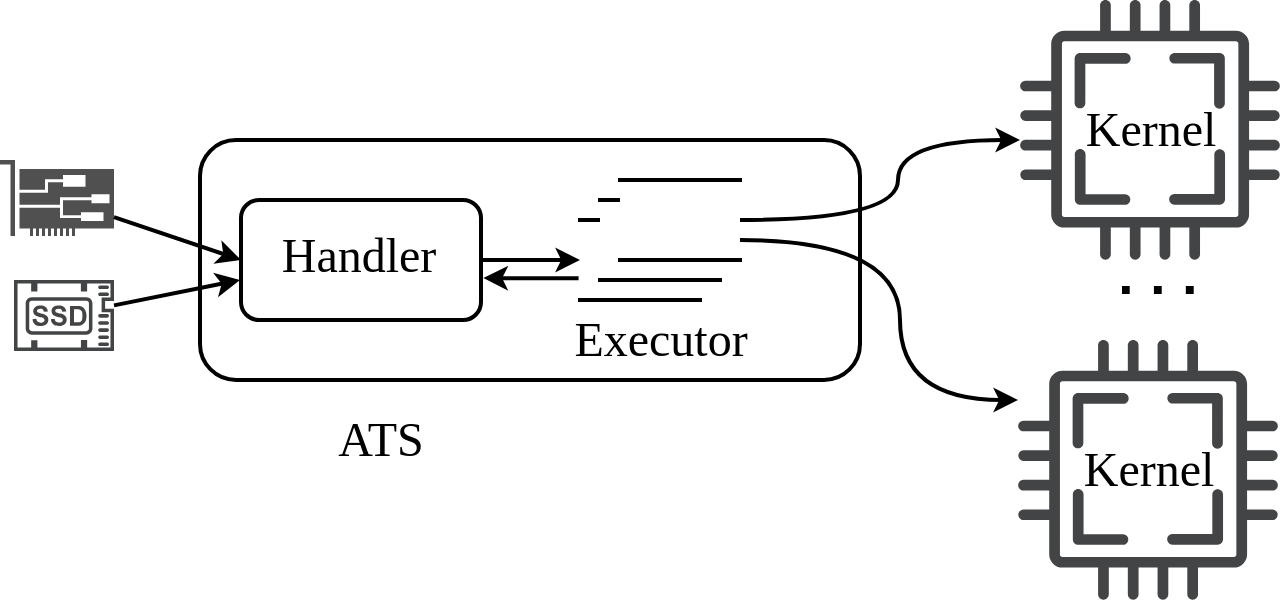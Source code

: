 <mxfile>
    <diagram id="nsEZsZLC_8mhvWBDVExQ" name="第 1 页">
        <mxGraphModel dx="652" dy="412" grid="1" gridSize="10" guides="1" tooltips="1" connect="1" arrows="1" fold="1" page="1" pageScale="1" pageWidth="827" pageHeight="1169" math="0" shadow="0">
            <root>
                <mxCell id="0"/>
                <mxCell id="1" parent="0"/>
                <mxCell id="2" value="" style="rounded=1;whiteSpace=wrap;html=1;strokeWidth=2;" parent="1" vertex="1">
                    <mxGeometry x="181" y="300" width="330" height="120" as="geometry"/>
                </mxCell>
                <mxCell id="63" value="" style="group;rotation=-90;" parent="1" vertex="1" connectable="0">
                    <mxGeometry x="381" y="310" width="60" height="80" as="geometry"/>
                </mxCell>
                <mxCell id="64" value="" style="shape=partialRectangle;whiteSpace=wrap;html=1;bottom=0;top=0;fillColor=default;strokeWidth=2;rotation=-90;" parent="63" vertex="1">
                    <mxGeometry y="20" width="40" height="60" as="geometry"/>
                </mxCell>
                <mxCell id="65" value="" style="shape=partialRectangle;whiteSpace=wrap;html=1;bottom=0;top=0;fillColor=default;strokeWidth=2;rotation=-90;" parent="63" vertex="1">
                    <mxGeometry x="10" y="10" width="40" height="60" as="geometry"/>
                </mxCell>
                <mxCell id="66" value="" style="shape=partialRectangle;whiteSpace=wrap;html=1;bottom=0;top=0;fillColor=default;strokeWidth=2;rotation=-90;" parent="63" vertex="1">
                    <mxGeometry x="20" width="40" height="60" as="geometry"/>
                </mxCell>
                <mxCell id="67" value="" style="sketch=0;pointerEvents=1;shadow=0;dashed=0;html=1;strokeColor=none;fillColor=#505050;labelPosition=center;verticalLabelPosition=bottom;verticalAlign=top;outlineConnect=0;align=center;shape=mxgraph.office.devices.nic;strokeWidth=2;" parent="1" vertex="1">
                    <mxGeometry x="81" y="310" width="57" height="38" as="geometry"/>
                </mxCell>
                <mxCell id="88" value="&lt;font face=&quot;Times New Roman&quot; style=&quot;font-size: 24px;&quot;&gt;ATS&lt;/font&gt;" style="text;html=1;align=center;verticalAlign=middle;resizable=0;points=[];autosize=1;strokeColor=none;fillColor=none;" parent="1" vertex="1">
                    <mxGeometry x="236" y="430" width="70" height="40" as="geometry"/>
                </mxCell>
                <mxCell id="90" value="" style="group" parent="1" vertex="1" connectable="0">
                    <mxGeometry x="201.5" y="330" width="120" height="60" as="geometry"/>
                </mxCell>
                <mxCell id="79" value="" style="rounded=1;whiteSpace=wrap;html=1;strokeWidth=2;fillColor=default;" parent="90" vertex="1">
                    <mxGeometry width="120" height="60" as="geometry"/>
                </mxCell>
                <mxCell id="80" value="&lt;font face=&quot;Times New Roman&quot; style=&quot;font-size: 24px;&quot;&gt;Handler&lt;br&gt;&lt;/font&gt;" style="text;html=1;align=center;verticalAlign=middle;resizable=0;points=[];autosize=1;strokeColor=none;fillColor=none;" parent="90" vertex="1">
                    <mxGeometry x="8" y="8" width="100" height="40" as="geometry"/>
                </mxCell>
                <mxCell id="112" value="&lt;font face=&quot;Times New Roman&quot; style=&quot;font-size: 24px;&quot;&gt;Executor&lt;br&gt;&lt;/font&gt;" style="text;html=1;align=center;verticalAlign=middle;resizable=0;points=[];autosize=1;strokeColor=none;fillColor=none;" parent="1" vertex="1">
                    <mxGeometry x="356" y="380" width="110" height="40" as="geometry"/>
                </mxCell>
                <mxCell id="113" value="" style="endArrow=classic;html=1;strokeWidth=2;entryX=0;entryY=0.5;entryDx=0;entryDy=0;" parent="1" source="67" target="79" edge="1">
                    <mxGeometry width="50" height="50" relative="1" as="geometry">
                        <mxPoint x="138" y="361" as="sourcePoint"/>
                        <mxPoint x="188" y="311" as="targetPoint"/>
                    </mxGeometry>
                </mxCell>
                <mxCell id="115" value="" style="endArrow=classic;html=1;strokeWidth=2;exitX=1;exitY=0.5;exitDx=0;exitDy=0;entryX=0.5;entryY=0;entryDx=0;entryDy=0;" parent="1" source="79" target="64" edge="1">
                    <mxGeometry width="50" height="50" relative="1" as="geometry">
                        <mxPoint x="321.5" y="359.71" as="sourcePoint"/>
                        <mxPoint x="371" y="360" as="targetPoint"/>
                    </mxGeometry>
                </mxCell>
                <mxCell id="116" value="" style="endArrow=classic;html=1;strokeWidth=2;entryX=1.01;entryY=0.651;entryDx=0;entryDy=0;entryPerimeter=0;exitX=0.271;exitY=-0.012;exitDx=0;exitDy=0;exitPerimeter=0;" parent="1" source="64" target="79" edge="1">
                    <mxGeometry width="50" height="50" relative="1" as="geometry">
                        <mxPoint x="331.62" y="369.46" as="sourcePoint"/>
                        <mxPoint x="381" y="370" as="targetPoint"/>
                    </mxGeometry>
                </mxCell>
                <mxCell id="117" value="" style="endArrow=classic;html=1;strokeWidth=2;exitX=0.5;exitY=1;exitDx=0;exitDy=0;edgeStyle=orthogonalEdgeStyle;curved=1;" parent="1" source="66" edge="1" target="120">
                    <mxGeometry width="50" height="50" relative="1" as="geometry">
                        <mxPoint x="521" y="242.16" as="sourcePoint"/>
                        <mxPoint x="591" y="242.5" as="targetPoint"/>
                        <Array as="points">
                            <mxPoint x="530" y="340"/>
                            <mxPoint x="530" y="300"/>
                        </Array>
                    </mxGeometry>
                </mxCell>
                <mxCell id="118" value="" style="endArrow=classic;html=1;strokeWidth=2;edgeStyle=orthogonalEdgeStyle;curved=1;" parent="1" edge="1" target="123">
                    <mxGeometry width="50" height="50" relative="1" as="geometry">
                        <mxPoint x="451" y="350" as="sourcePoint"/>
                        <mxPoint x="591" y="522.5" as="targetPoint"/>
                        <Array as="points">
                            <mxPoint x="531" y="350"/>
                            <mxPoint x="531" y="430"/>
                        </Array>
                    </mxGeometry>
                </mxCell>
                <mxCell id="121" value="" style="group" parent="1" vertex="1" connectable="0">
                    <mxGeometry x="591" y="230" width="130" height="130" as="geometry"/>
                </mxCell>
                <mxCell id="120" value="" style="sketch=0;pointerEvents=1;shadow=0;dashed=0;html=1;strokeColor=none;fillColor=#434445;aspect=fixed;labelPosition=center;verticalLabelPosition=bottom;verticalAlign=top;align=center;outlineConnect=0;shape=mxgraph.vvd.cpu;" parent="121" vertex="1">
                    <mxGeometry width="130" height="130" as="geometry"/>
                </mxCell>
                <mxCell id="97" value="&lt;font face=&quot;Times New Roman&quot; style=&quot;font-size: 24px;&quot;&gt;Kernel&lt;/font&gt;" style="text;html=1;align=center;verticalAlign=middle;resizable=0;points=[];autosize=1;strokeColor=none;fillColor=none;" parent="121" vertex="1">
                    <mxGeometry x="20" y="45" width="90" height="40" as="geometry"/>
                </mxCell>
                <mxCell id="122" value="" style="group" parent="1" vertex="1" connectable="0">
                    <mxGeometry x="590" y="400" width="130" height="130" as="geometry"/>
                </mxCell>
                <mxCell id="123" value="" style="sketch=0;pointerEvents=1;shadow=0;dashed=0;html=1;strokeColor=none;fillColor=#434445;aspect=fixed;labelPosition=center;verticalLabelPosition=bottom;verticalAlign=top;align=center;outlineConnect=0;shape=mxgraph.vvd.cpu;" parent="122" vertex="1">
                    <mxGeometry width="130" height="130" as="geometry"/>
                </mxCell>
                <mxCell id="124" value="&lt;font face=&quot;Times New Roman&quot; style=&quot;font-size: 24px;&quot;&gt;Kernel&lt;/font&gt;" style="text;html=1;align=center;verticalAlign=middle;resizable=0;points=[];autosize=1;strokeColor=none;fillColor=none;" parent="122" vertex="1">
                    <mxGeometry x="20" y="45" width="90" height="40" as="geometry"/>
                </mxCell>
                <mxCell id="129" value="" style="endArrow=none;dashed=1;html=1;dashPattern=1 3;strokeWidth=4;curved=1;" parent="1" edge="1">
                    <mxGeometry width="50" height="50" relative="1" as="geometry">
                        <mxPoint x="642" y="375" as="sourcePoint"/>
                        <mxPoint x="682" y="375" as="targetPoint"/>
                    </mxGeometry>
                </mxCell>
                <mxCell id="130" value="" style="sketch=0;pointerEvents=1;shadow=0;dashed=0;html=1;strokeColor=none;fillColor=#434445;aspect=fixed;labelPosition=center;verticalLabelPosition=bottom;verticalAlign=top;align=center;outlineConnect=0;shape=mxgraph.vvd.ssd;strokeWidth=2;" parent="1" vertex="1">
                    <mxGeometry x="88" y="370" width="50" height="35.5" as="geometry"/>
                </mxCell>
                <mxCell id="131" value="" style="endArrow=classic;html=1;strokeWidth=2;" parent="1" source="130" edge="1">
                    <mxGeometry width="50" height="50" relative="1" as="geometry">
                        <mxPoint x="148" y="348.603" as="sourcePoint"/>
                        <mxPoint x="201" y="370" as="targetPoint"/>
                    </mxGeometry>
                </mxCell>
            </root>
        </mxGraphModel>
    </diagram>
</mxfile>
